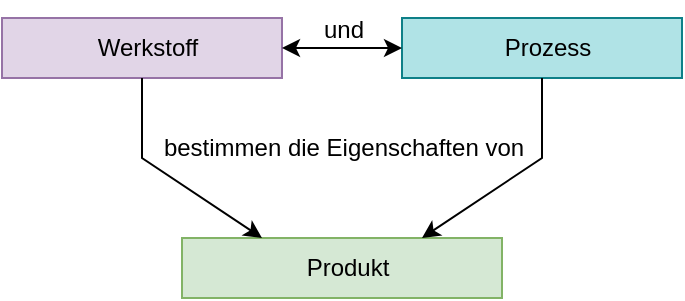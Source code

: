 <mxfile version="24.5.3" type="device">
  <diagram name="Seite-1" id="gCVHBd_p05oyl3W1I4jC">
    <mxGraphModel dx="3728" dy="1244" grid="1" gridSize="10" guides="1" tooltips="1" connect="1" arrows="1" fold="1" page="1" pageScale="1" pageWidth="827" pageHeight="1169" math="0" shadow="0">
      <root>
        <mxCell id="0" />
        <mxCell id="1" parent="0" />
        <mxCell id="bvi_fsvsC1UmlpESNVgQ-41" value="&lt;font face=&quot;Helvetica&quot;&gt;Werkstoff&lt;/font&gt;" style="rounded=0;whiteSpace=wrap;html=1;hachureGap=4;fontFamily=Architects Daughter;fontSource=https%3A%2F%2Ffonts.googleapis.com%2Fcss%3Ffamily%3DArchitects%2BDaughter;fillColor=#e1d5e7;strokeColor=#9673a6;align=center;spacingLeft=6;fontStyle=0" parent="1" vertex="1">
          <mxGeometry x="-1410" y="370" width="140" height="30" as="geometry" />
        </mxCell>
        <mxCell id="bvi_fsvsC1UmlpESNVgQ-42" value="&lt;font face=&quot;Helvetica&quot;&gt;Prozess&lt;/font&gt;" style="rounded=0;whiteSpace=wrap;html=1;hachureGap=4;fontFamily=Architects Daughter;fontSource=https%3A%2F%2Ffonts.googleapis.com%2Fcss%3Ffamily%3DArchitects%2BDaughter;fillColor=#b0e3e6;strokeColor=#0e8088;align=center;spacingLeft=6;" parent="1" vertex="1">
          <mxGeometry x="-1210" y="370" width="140" height="30" as="geometry" />
        </mxCell>
        <mxCell id="bvi_fsvsC1UmlpESNVgQ-43" value="&lt;font face=&quot;Helvetica&quot;&gt;Produkt&lt;/font&gt;" style="rounded=0;whiteSpace=wrap;html=1;hachureGap=4;fontFamily=Architects Daughter;fontSource=https%3A%2F%2Ffonts.googleapis.com%2Fcss%3Ffamily%3DArchitects%2BDaughter;fillColor=#d5e8d4;strokeColor=#82b366;align=center;spacingLeft=6;" parent="1" vertex="1">
          <mxGeometry x="-1320" y="480" width="160" height="30" as="geometry" />
        </mxCell>
        <mxCell id="DGeMn6_Ydy-I_4nYMSbc-4" value="" style="endArrow=classic;html=1;rounded=0;exitX=0.5;exitY=1;exitDx=0;exitDy=0;entryX=0.25;entryY=0;entryDx=0;entryDy=0;" parent="1" source="bvi_fsvsC1UmlpESNVgQ-41" target="bvi_fsvsC1UmlpESNVgQ-43" edge="1">
          <mxGeometry width="50" height="50" relative="1" as="geometry">
            <mxPoint x="-1180" y="620" as="sourcePoint" />
            <mxPoint x="-1130" y="570" as="targetPoint" />
            <Array as="points">
              <mxPoint x="-1340" y="440" />
            </Array>
          </mxGeometry>
        </mxCell>
        <mxCell id="DGeMn6_Ydy-I_4nYMSbc-5" value="" style="endArrow=classic;html=1;rounded=0;exitX=0.5;exitY=1;exitDx=0;exitDy=0;entryX=0.75;entryY=0;entryDx=0;entryDy=0;" parent="1" source="bvi_fsvsC1UmlpESNVgQ-42" target="bvi_fsvsC1UmlpESNVgQ-43" edge="1">
          <mxGeometry width="50" height="50" relative="1" as="geometry">
            <mxPoint x="-1330" y="400" as="sourcePoint" />
            <mxPoint x="-1290" y="510" as="targetPoint" />
            <Array as="points">
              <mxPoint x="-1140" y="440" />
            </Array>
          </mxGeometry>
        </mxCell>
        <mxCell id="DGeMn6_Ydy-I_4nYMSbc-6" value="" style="endArrow=classic;startArrow=classic;html=1;rounded=0;entryX=0;entryY=0.5;entryDx=0;entryDy=0;" parent="1" source="bvi_fsvsC1UmlpESNVgQ-41" target="bvi_fsvsC1UmlpESNVgQ-42" edge="1">
          <mxGeometry width="50" height="50" relative="1" as="geometry">
            <mxPoint x="-1220" y="620" as="sourcePoint" />
            <mxPoint x="-1170" y="570" as="targetPoint" />
          </mxGeometry>
        </mxCell>
        <mxCell id="DGeMn6_Ydy-I_4nYMSbc-8" value="und" style="text;html=1;align=center;verticalAlign=middle;whiteSpace=wrap;rounded=0;" parent="1" vertex="1">
          <mxGeometry x="-1269" y="361" width="60" height="30" as="geometry" />
        </mxCell>
        <mxCell id="DGeMn6_Ydy-I_4nYMSbc-9" value="bestimmen die Eigenschaften von" style="text;html=1;align=center;verticalAlign=middle;whiteSpace=wrap;rounded=0;" parent="1" vertex="1">
          <mxGeometry x="-1349" y="420" width="220" height="30" as="geometry" />
        </mxCell>
      </root>
    </mxGraphModel>
  </diagram>
</mxfile>
